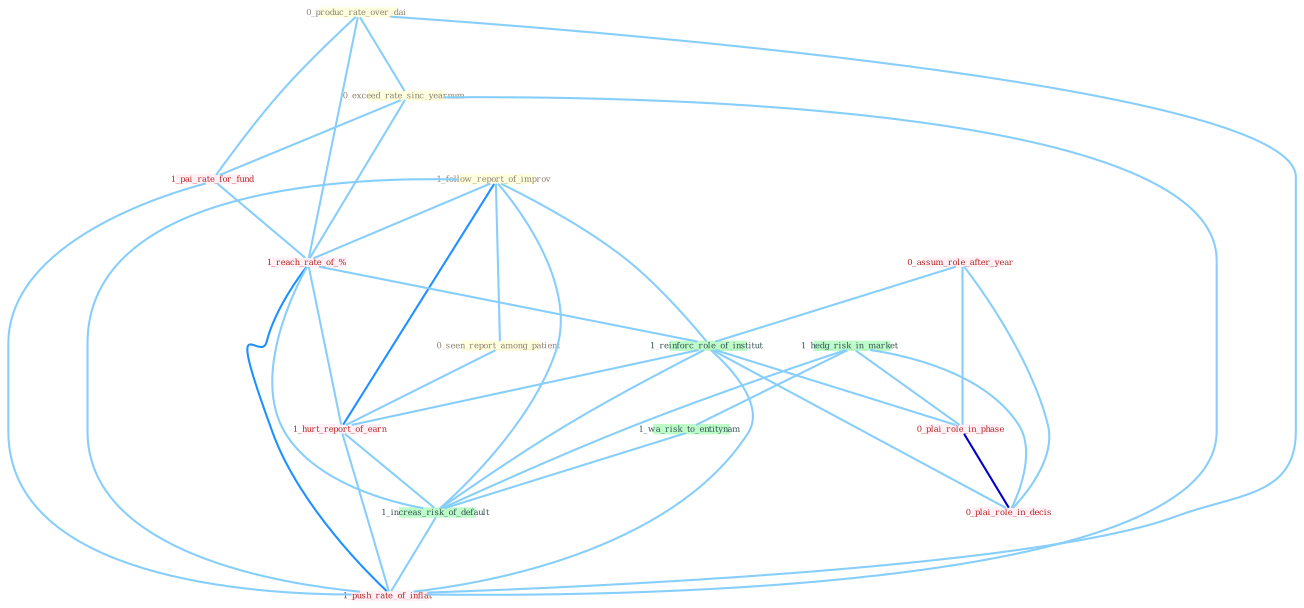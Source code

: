Graph G{ 
    node
    [shape=polygon,style=filled,width=.5,height=.06,color="#BDFCC9",fixedsize=true,fontsize=4,
    fontcolor="#2f4f4f"];
    {node
    [color="#ffffe0", fontcolor="#8b7d6b"] "1_follow_report_of_improv " "0_produc_rate_over_dai " "0_exceed_rate_sinc_yearnum " "0_seen_report_among_patient "}
{node [color="#fff0f5", fontcolor="#b22222"] "0_assum_role_after_year " "1_pai_rate_for_fund " "1_reach_rate_of_% " "0_plai_role_in_phase " "1_hurt_report_of_earn " "0_plai_role_in_decis " "1_push_rate_of_inflat "}
edge [color="#B0E2FF"];

	"1_follow_report_of_improv " -- "0_seen_report_among_patient " [w="1", color="#87cefa" ];
	"1_follow_report_of_improv " -- "1_reach_rate_of_% " [w="1", color="#87cefa" ];
	"1_follow_report_of_improv " -- "1_reinforc_role_of_institut " [w="1", color="#87cefa" ];
	"1_follow_report_of_improv " -- "1_hurt_report_of_earn " [w="2", color="#1e90ff" , len=0.8];
	"1_follow_report_of_improv " -- "1_increas_risk_of_default " [w="1", color="#87cefa" ];
	"1_follow_report_of_improv " -- "1_push_rate_of_inflat " [w="1", color="#87cefa" ];
	"0_produc_rate_over_dai " -- "0_exceed_rate_sinc_yearnum " [w="1", color="#87cefa" ];
	"0_produc_rate_over_dai " -- "1_pai_rate_for_fund " [w="1", color="#87cefa" ];
	"0_produc_rate_over_dai " -- "1_reach_rate_of_% " [w="1", color="#87cefa" ];
	"0_produc_rate_over_dai " -- "1_push_rate_of_inflat " [w="1", color="#87cefa" ];
	"0_exceed_rate_sinc_yearnum " -- "1_pai_rate_for_fund " [w="1", color="#87cefa" ];
	"0_exceed_rate_sinc_yearnum " -- "1_reach_rate_of_% " [w="1", color="#87cefa" ];
	"0_exceed_rate_sinc_yearnum " -- "1_push_rate_of_inflat " [w="1", color="#87cefa" ];
	"0_seen_report_among_patient " -- "1_hurt_report_of_earn " [w="1", color="#87cefa" ];
	"0_assum_role_after_year " -- "1_reinforc_role_of_institut " [w="1", color="#87cefa" ];
	"0_assum_role_after_year " -- "0_plai_role_in_phase " [w="1", color="#87cefa" ];
	"0_assum_role_after_year " -- "0_plai_role_in_decis " [w="1", color="#87cefa" ];
	"1_hedg_risk_in_market " -- "1_wa_risk_to_entitynam " [w="1", color="#87cefa" ];
	"1_hedg_risk_in_market " -- "0_plai_role_in_phase " [w="1", color="#87cefa" ];
	"1_hedg_risk_in_market " -- "1_increas_risk_of_default " [w="1", color="#87cefa" ];
	"1_hedg_risk_in_market " -- "0_plai_role_in_decis " [w="1", color="#87cefa" ];
	"1_pai_rate_for_fund " -- "1_reach_rate_of_% " [w="1", color="#87cefa" ];
	"1_pai_rate_for_fund " -- "1_push_rate_of_inflat " [w="1", color="#87cefa" ];
	"1_reach_rate_of_% " -- "1_reinforc_role_of_institut " [w="1", color="#87cefa" ];
	"1_reach_rate_of_% " -- "1_hurt_report_of_earn " [w="1", color="#87cefa" ];
	"1_reach_rate_of_% " -- "1_increas_risk_of_default " [w="1", color="#87cefa" ];
	"1_reach_rate_of_% " -- "1_push_rate_of_inflat " [w="2", color="#1e90ff" , len=0.8];
	"1_reinforc_role_of_institut " -- "0_plai_role_in_phase " [w="1", color="#87cefa" ];
	"1_reinforc_role_of_institut " -- "1_hurt_report_of_earn " [w="1", color="#87cefa" ];
	"1_reinforc_role_of_institut " -- "1_increas_risk_of_default " [w="1", color="#87cefa" ];
	"1_reinforc_role_of_institut " -- "0_plai_role_in_decis " [w="1", color="#87cefa" ];
	"1_reinforc_role_of_institut " -- "1_push_rate_of_inflat " [w="1", color="#87cefa" ];
	"1_wa_risk_to_entitynam " -- "1_increas_risk_of_default " [w="1", color="#87cefa" ];
	"0_plai_role_in_phase " -- "0_plai_role_in_decis " [w="3", color="#0000cd" , len=0.6];
	"1_hurt_report_of_earn " -- "1_increas_risk_of_default " [w="1", color="#87cefa" ];
	"1_hurt_report_of_earn " -- "1_push_rate_of_inflat " [w="1", color="#87cefa" ];
	"1_increas_risk_of_default " -- "1_push_rate_of_inflat " [w="1", color="#87cefa" ];
}